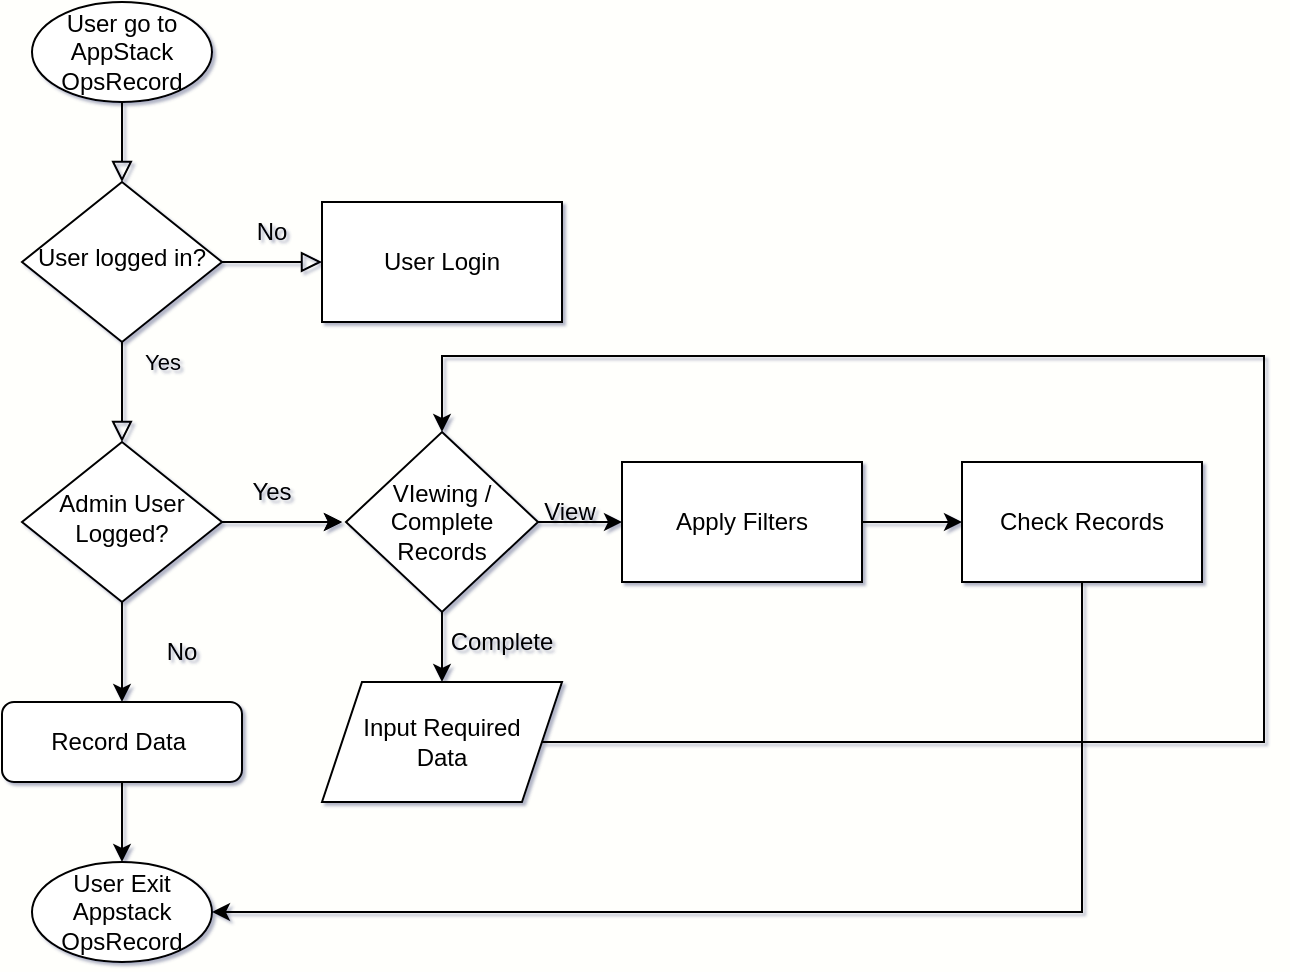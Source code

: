 <mxfile version="22.0.2" type="github">
  <diagram id="C5RBs43oDa-KdzZeNtuy" name="Page-1">
    <mxGraphModel dx="954" dy="602" grid="0" gridSize="10" guides="1" tooltips="1" connect="1" arrows="1" fold="1" page="1" pageScale="1" pageWidth="827" pageHeight="1169" background="#FFFFFC" math="0" shadow="1">
      <root>
        <mxCell id="WIyWlLk6GJQsqaUBKTNV-0" />
        <mxCell id="WIyWlLk6GJQsqaUBKTNV-1" parent="WIyWlLk6GJQsqaUBKTNV-0" />
        <mxCell id="WIyWlLk6GJQsqaUBKTNV-2" value="" style="rounded=0;html=1;jettySize=auto;orthogonalLoop=1;fontSize=11;endArrow=block;endFill=0;endSize=8;strokeWidth=1;shadow=0;labelBackgroundColor=none;edgeStyle=orthogonalEdgeStyle;exitX=0.5;exitY=1;exitDx=0;exitDy=0;" parent="WIyWlLk6GJQsqaUBKTNV-1" source="rmJebblb5OLWrLW18DPS-15" target="WIyWlLk6GJQsqaUBKTNV-6" edge="1">
          <mxGeometry relative="1" as="geometry">
            <mxPoint x="163" y="158" as="sourcePoint" />
          </mxGeometry>
        </mxCell>
        <mxCell id="WIyWlLk6GJQsqaUBKTNV-6" value="User logged in?" style="rhombus;whiteSpace=wrap;html=1;shadow=0;fontFamily=Helvetica;fontSize=12;align=center;strokeWidth=1;spacing=6;spacingTop=-4;" parent="WIyWlLk6GJQsqaUBKTNV-1" vertex="1">
          <mxGeometry x="113" y="118" width="100" height="80" as="geometry" />
        </mxCell>
        <mxCell id="WIyWlLk6GJQsqaUBKTNV-8" value="Yes" style="rounded=0;html=1;jettySize=auto;orthogonalLoop=1;fontSize=11;endArrow=block;endFill=0;endSize=8;strokeWidth=1;shadow=0;labelBackgroundColor=none;edgeStyle=orthogonalEdgeStyle;exitX=0.5;exitY=1;exitDx=0;exitDy=0;entryX=0.5;entryY=0;entryDx=0;entryDy=0;" parent="WIyWlLk6GJQsqaUBKTNV-1" source="WIyWlLk6GJQsqaUBKTNV-6" target="rmJebblb5OLWrLW18DPS-19" edge="1">
          <mxGeometry x="-0.625" y="20" relative="1" as="geometry">
            <mxPoint as="offset" />
          </mxGeometry>
        </mxCell>
        <mxCell id="WIyWlLk6GJQsqaUBKTNV-11" value="Record Data&amp;nbsp;" style="rounded=1;whiteSpace=wrap;html=1;fontSize=12;glass=0;strokeWidth=1;shadow=0;" parent="WIyWlLk6GJQsqaUBKTNV-1" vertex="1">
          <mxGeometry x="103" y="378" width="120" height="40" as="geometry" />
        </mxCell>
        <mxCell id="rmJebblb5OLWrLW18DPS-1" value="" style="edgeStyle=orthogonalEdgeStyle;rounded=0;html=1;jettySize=auto;orthogonalLoop=1;fontSize=11;endArrow=block;endFill=0;endSize=8;strokeWidth=1;shadow=0;labelBackgroundColor=none;" edge="1" parent="WIyWlLk6GJQsqaUBKTNV-1" source="WIyWlLk6GJQsqaUBKTNV-6" target="rmJebblb5OLWrLW18DPS-0">
          <mxGeometry y="10" relative="1" as="geometry">
            <mxPoint as="offset" />
            <mxPoint x="213" y="248" as="sourcePoint" />
            <mxPoint x="443" y="248" as="targetPoint" />
          </mxGeometry>
        </mxCell>
        <mxCell id="rmJebblb5OLWrLW18DPS-0" value="User Login" style="shape=parallelogram;perimeter=parallelogramPerimeter;whiteSpace=wrap;html=1;fixedSize=1;size=0;" vertex="1" parent="WIyWlLk6GJQsqaUBKTNV-1">
          <mxGeometry x="263" y="128" width="120" height="60" as="geometry" />
        </mxCell>
        <mxCell id="rmJebblb5OLWrLW18DPS-7" value="No" style="text;html=1;strokeColor=none;fillColor=none;align=center;verticalAlign=middle;whiteSpace=wrap;rounded=0;" vertex="1" parent="WIyWlLk6GJQsqaUBKTNV-1">
          <mxGeometry x="208" y="128" width="60" height="30" as="geometry" />
        </mxCell>
        <mxCell id="rmJebblb5OLWrLW18DPS-9" value="" style="endArrow=classic;html=1;rounded=0;entryX=0.5;entryY=0;entryDx=0;entryDy=0;exitX=0.5;exitY=1;exitDx=0;exitDy=0;" edge="1" parent="WIyWlLk6GJQsqaUBKTNV-1" source="WIyWlLk6GJQsqaUBKTNV-11" target="rmJebblb5OLWrLW18DPS-10">
          <mxGeometry width="50" height="50" relative="1" as="geometry">
            <mxPoint x="333" y="503" as="sourcePoint" />
            <mxPoint x="163" y="573" as="targetPoint" />
          </mxGeometry>
        </mxCell>
        <mxCell id="rmJebblb5OLWrLW18DPS-10" value="" style="ellipse;whiteSpace=wrap;html=1;" vertex="1" parent="WIyWlLk6GJQsqaUBKTNV-1">
          <mxGeometry x="118" y="458" width="90" height="50" as="geometry" />
        </mxCell>
        <mxCell id="rmJebblb5OLWrLW18DPS-11" value="User Exit Appstack OpsRecord" style="text;html=1;strokeColor=none;fillColor=none;align=center;verticalAlign=middle;whiteSpace=wrap;rounded=0;" vertex="1" parent="WIyWlLk6GJQsqaUBKTNV-1">
          <mxGeometry x="133" y="468" width="60" height="30" as="geometry" />
        </mxCell>
        <mxCell id="rmJebblb5OLWrLW18DPS-15" value="" style="ellipse;whiteSpace=wrap;html=1;" vertex="1" parent="WIyWlLk6GJQsqaUBKTNV-1">
          <mxGeometry x="118" y="28" width="90" height="50" as="geometry" />
        </mxCell>
        <mxCell id="rmJebblb5OLWrLW18DPS-16" value="User go to AppStack OpsRecord" style="text;html=1;strokeColor=none;fillColor=none;align=center;verticalAlign=middle;whiteSpace=wrap;rounded=0;" vertex="1" parent="WIyWlLk6GJQsqaUBKTNV-1">
          <mxGeometry x="133" y="38" width="60" height="30" as="geometry" />
        </mxCell>
        <mxCell id="rmJebblb5OLWrLW18DPS-19" value="Admin User Logged?" style="rhombus;whiteSpace=wrap;html=1;shadow=0;fontFamily=Helvetica;fontSize=12;align=center;strokeWidth=1;spacing=6;spacingTop=-4;" vertex="1" parent="WIyWlLk6GJQsqaUBKTNV-1">
          <mxGeometry x="113" y="248" width="100" height="80" as="geometry" />
        </mxCell>
        <mxCell id="rmJebblb5OLWrLW18DPS-20" value="" style="endArrow=classic;html=1;rounded=0;entryX=0.5;entryY=0;entryDx=0;entryDy=0;exitX=0.5;exitY=1;exitDx=0;exitDy=0;" edge="1" parent="WIyWlLk6GJQsqaUBKTNV-1" source="rmJebblb5OLWrLW18DPS-19" target="WIyWlLk6GJQsqaUBKTNV-11">
          <mxGeometry width="50" height="50" relative="1" as="geometry">
            <mxPoint x="333" y="348" as="sourcePoint" />
            <mxPoint x="383" y="298" as="targetPoint" />
          </mxGeometry>
        </mxCell>
        <mxCell id="rmJebblb5OLWrLW18DPS-21" value="No" style="text;html=1;strokeColor=none;fillColor=none;align=center;verticalAlign=middle;whiteSpace=wrap;rounded=0;" vertex="1" parent="WIyWlLk6GJQsqaUBKTNV-1">
          <mxGeometry x="163" y="338" width="60" height="30" as="geometry" />
        </mxCell>
        <mxCell id="rmJebblb5OLWrLW18DPS-23" value="" style="endArrow=classic;html=1;rounded=0;entryX=0;entryY=0.5;entryDx=0;entryDy=0;" edge="1" parent="WIyWlLk6GJQsqaUBKTNV-1" source="rmJebblb5OLWrLW18DPS-19">
          <mxGeometry width="50" height="50" relative="1" as="geometry">
            <mxPoint x="213" y="398" as="sourcePoint" />
            <mxPoint x="273" y="288" as="targetPoint" />
            <Array as="points" />
          </mxGeometry>
        </mxCell>
        <mxCell id="rmJebblb5OLWrLW18DPS-27" style="edgeStyle=orthogonalEdgeStyle;rounded=0;orthogonalLoop=1;jettySize=auto;html=1;exitX=1;exitY=1;exitDx=0;exitDy=0;entryX=0;entryY=0.5;entryDx=0;entryDy=0;" edge="1" parent="WIyWlLk6GJQsqaUBKTNV-1" source="rmJebblb5OLWrLW18DPS-24">
          <mxGeometry relative="1" as="geometry">
            <mxPoint x="273" y="288" as="targetPoint" />
          </mxGeometry>
        </mxCell>
        <mxCell id="rmJebblb5OLWrLW18DPS-24" value="Yes" style="text;html=1;strokeColor=none;fillColor=none;align=center;verticalAlign=middle;whiteSpace=wrap;rounded=0;" vertex="1" parent="WIyWlLk6GJQsqaUBKTNV-1">
          <mxGeometry x="208" y="258" width="60" height="30" as="geometry" />
        </mxCell>
        <mxCell id="rmJebblb5OLWrLW18DPS-31" value="Apply Filters" style="rounded=0;whiteSpace=wrap;html=1;" vertex="1" parent="WIyWlLk6GJQsqaUBKTNV-1">
          <mxGeometry x="413" y="258" width="120" height="60" as="geometry" />
        </mxCell>
        <mxCell id="rmJebblb5OLWrLW18DPS-32" value="VIewing /&lt;br&gt;Complete Records" style="rhombus;whiteSpace=wrap;html=1;" vertex="1" parent="WIyWlLk6GJQsqaUBKTNV-1">
          <mxGeometry x="275" y="243" width="96" height="90" as="geometry" />
        </mxCell>
        <mxCell id="rmJebblb5OLWrLW18DPS-33" value="" style="endArrow=classic;html=1;rounded=0;entryX=0;entryY=0.5;entryDx=0;entryDy=0;exitX=1;exitY=0.5;exitDx=0;exitDy=0;" edge="1" parent="WIyWlLk6GJQsqaUBKTNV-1" source="rmJebblb5OLWrLW18DPS-32" target="rmJebblb5OLWrLW18DPS-31">
          <mxGeometry width="50" height="50" relative="1" as="geometry">
            <mxPoint x="333" y="348" as="sourcePoint" />
            <mxPoint x="383" y="298" as="targetPoint" />
          </mxGeometry>
        </mxCell>
        <mxCell id="rmJebblb5OLWrLW18DPS-41" style="edgeStyle=orthogonalEdgeStyle;rounded=0;orthogonalLoop=1;jettySize=auto;html=1;entryX=1;entryY=0.5;entryDx=0;entryDy=0;" edge="1" parent="WIyWlLk6GJQsqaUBKTNV-1" source="rmJebblb5OLWrLW18DPS-34" target="rmJebblb5OLWrLW18DPS-10">
          <mxGeometry relative="1" as="geometry">
            <Array as="points">
              <mxPoint x="643" y="483" />
            </Array>
          </mxGeometry>
        </mxCell>
        <mxCell id="rmJebblb5OLWrLW18DPS-34" value="Check Records" style="rounded=0;whiteSpace=wrap;html=1;" vertex="1" parent="WIyWlLk6GJQsqaUBKTNV-1">
          <mxGeometry x="583" y="258" width="120" height="60" as="geometry" />
        </mxCell>
        <mxCell id="rmJebblb5OLWrLW18DPS-35" value="" style="endArrow=classic;html=1;rounded=0;entryX=0;entryY=0.5;entryDx=0;entryDy=0;" edge="1" parent="WIyWlLk6GJQsqaUBKTNV-1" source="rmJebblb5OLWrLW18DPS-31" target="rmJebblb5OLWrLW18DPS-34">
          <mxGeometry width="50" height="50" relative="1" as="geometry">
            <mxPoint x="333" y="348" as="sourcePoint" />
            <mxPoint x="383" y="298" as="targetPoint" />
          </mxGeometry>
        </mxCell>
        <mxCell id="rmJebblb5OLWrLW18DPS-36" value="" style="endArrow=classic;html=1;rounded=0;exitX=0.5;exitY=1;exitDx=0;exitDy=0;entryX=0.5;entryY=0;entryDx=0;entryDy=0;" edge="1" parent="WIyWlLk6GJQsqaUBKTNV-1" source="rmJebblb5OLWrLW18DPS-32" target="rmJebblb5OLWrLW18DPS-37">
          <mxGeometry width="50" height="50" relative="1" as="geometry">
            <mxPoint x="333" y="348" as="sourcePoint" />
            <mxPoint x="323" y="388" as="targetPoint" />
          </mxGeometry>
        </mxCell>
        <mxCell id="rmJebblb5OLWrLW18DPS-40" style="edgeStyle=orthogonalEdgeStyle;rounded=0;orthogonalLoop=1;jettySize=auto;html=1;exitX=1;exitY=0.5;exitDx=0;exitDy=0;entryX=0.5;entryY=0;entryDx=0;entryDy=0;" edge="1" parent="WIyWlLk6GJQsqaUBKTNV-1" source="rmJebblb5OLWrLW18DPS-37" target="rmJebblb5OLWrLW18DPS-32">
          <mxGeometry relative="1" as="geometry">
            <Array as="points">
              <mxPoint x="734" y="398" />
              <mxPoint x="734" y="205" />
              <mxPoint x="323" y="205" />
            </Array>
          </mxGeometry>
        </mxCell>
        <mxCell id="rmJebblb5OLWrLW18DPS-37" value="Input Required &lt;br&gt;Data" style="shape=parallelogram;perimeter=parallelogramPerimeter;whiteSpace=wrap;html=1;fixedSize=1;" vertex="1" parent="WIyWlLk6GJQsqaUBKTNV-1">
          <mxGeometry x="263" y="368" width="120" height="60" as="geometry" />
        </mxCell>
        <mxCell id="rmJebblb5OLWrLW18DPS-38" value="Complete" style="text;html=1;strokeColor=none;fillColor=none;align=center;verticalAlign=middle;whiteSpace=wrap;rounded=0;" vertex="1" parent="WIyWlLk6GJQsqaUBKTNV-1">
          <mxGeometry x="323" y="333" width="60" height="30" as="geometry" />
        </mxCell>
        <mxCell id="rmJebblb5OLWrLW18DPS-39" value="View" style="text;html=1;strokeColor=none;fillColor=none;align=center;verticalAlign=middle;whiteSpace=wrap;rounded=0;" vertex="1" parent="WIyWlLk6GJQsqaUBKTNV-1">
          <mxGeometry x="357" y="268" width="60" height="30" as="geometry" />
        </mxCell>
      </root>
    </mxGraphModel>
  </diagram>
</mxfile>
